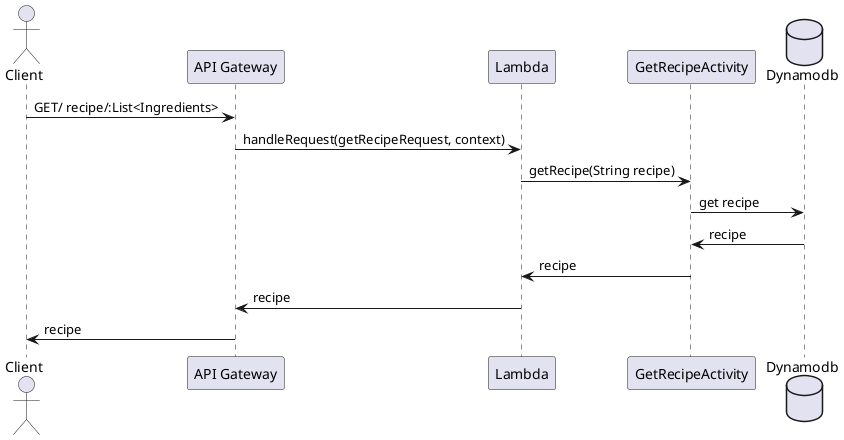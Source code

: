 @startuml
actor Client
participant "API Gateway"
participant Lambda
participant GetRecipeActivity
database Dynamodb

Client -> "API Gateway": GET/ recipe/:List<Ingredients>
"API Gateway" -> Lambda : handleRequest(getRecipeRequest, context)
Lambda -> GetRecipeActivity : getRecipe(String recipe)
GetRecipeActivity -> Dynamodb : get recipe
GetRecipeActivity <- Dynamodb :  recipe
Lambda <- GetRecipeActivity : recipe
"API Gateway" <- Lambda : recipe
Client <- "API Gateway": recipe



@enduml